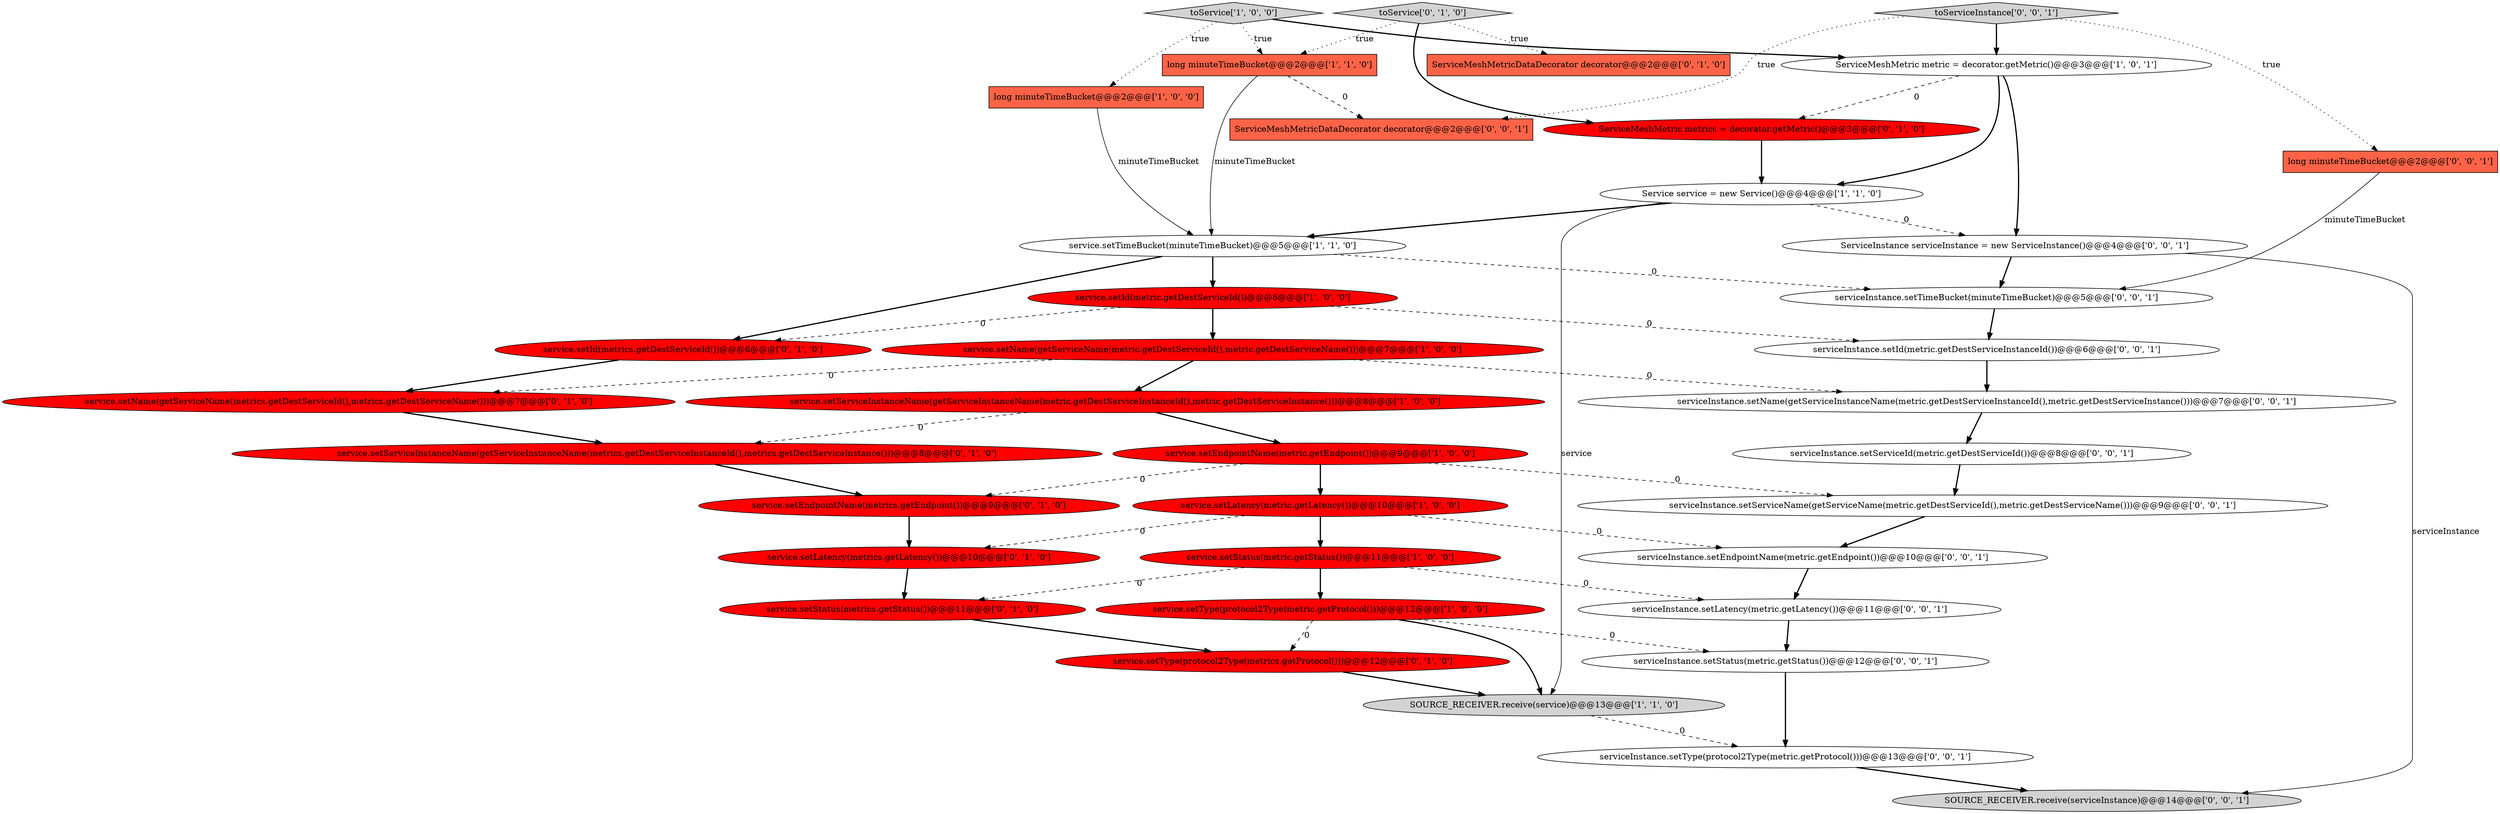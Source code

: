 digraph {
23 [style = filled, label = "service.setId(metrics.getDestServiceId())@@@6@@@['0', '1', '0']", fillcolor = red, shape = ellipse image = "AAA1AAABBB2BBB"];
27 [style = filled, label = "toServiceInstance['0', '0', '1']", fillcolor = lightgray, shape = diamond image = "AAA0AAABBB3BBB"];
31 [style = filled, label = "long minuteTimeBucket@@@2@@@['0', '0', '1']", fillcolor = tomato, shape = box image = "AAA0AAABBB3BBB"];
32 [style = filled, label = "serviceInstance.setId(metric.getDestServiceInstanceId())@@@6@@@['0', '0', '1']", fillcolor = white, shape = ellipse image = "AAA0AAABBB3BBB"];
25 [style = filled, label = "serviceInstance.setStatus(metric.getStatus())@@@12@@@['0', '0', '1']", fillcolor = white, shape = ellipse image = "AAA0AAABBB3BBB"];
34 [style = filled, label = "ServiceMeshMetricDataDecorator decorator@@@2@@@['0', '0', '1']", fillcolor = tomato, shape = box image = "AAA0AAABBB3BBB"];
30 [style = filled, label = "serviceInstance.setLatency(metric.getLatency())@@@11@@@['0', '0', '1']", fillcolor = white, shape = ellipse image = "AAA0AAABBB3BBB"];
12 [style = filled, label = "service.setId(metric.getDestServiceId())@@@6@@@['1', '0', '0']", fillcolor = red, shape = ellipse image = "AAA1AAABBB1BBB"];
1 [style = filled, label = "toService['1', '0', '0']", fillcolor = lightgray, shape = diamond image = "AAA0AAABBB1BBB"];
3 [style = filled, label = "long minuteTimeBucket@@@2@@@['1', '0', '0']", fillcolor = tomato, shape = box image = "AAA0AAABBB1BBB"];
16 [style = filled, label = "ServiceMeshMetricDataDecorator decorator@@@2@@@['0', '1', '0']", fillcolor = tomato, shape = box image = "AAA0AAABBB2BBB"];
2 [style = filled, label = "ServiceMeshMetric metric = decorator.getMetric()@@@3@@@['1', '0', '1']", fillcolor = white, shape = ellipse image = "AAA0AAABBB1BBB"];
8 [style = filled, label = "service.setStatus(metric.getStatus())@@@11@@@['1', '0', '0']", fillcolor = red, shape = ellipse image = "AAA1AAABBB1BBB"];
17 [style = filled, label = "ServiceMeshMetric metrics = decorator.getMetric()@@@3@@@['0', '1', '0']", fillcolor = red, shape = ellipse image = "AAA1AAABBB2BBB"];
35 [style = filled, label = "serviceInstance.setServiceId(metric.getDestServiceId())@@@8@@@['0', '0', '1']", fillcolor = white, shape = ellipse image = "AAA0AAABBB3BBB"];
5 [style = filled, label = "SOURCE_RECEIVER.receive(service)@@@13@@@['1', '1', '0']", fillcolor = lightgray, shape = ellipse image = "AAA0AAABBB1BBB"];
10 [style = filled, label = "long minuteTimeBucket@@@2@@@['1', '1', '0']", fillcolor = tomato, shape = box image = "AAA0AAABBB1BBB"];
26 [style = filled, label = "serviceInstance.setEndpointName(metric.getEndpoint())@@@10@@@['0', '0', '1']", fillcolor = white, shape = ellipse image = "AAA0AAABBB3BBB"];
36 [style = filled, label = "serviceInstance.setType(protocol2Type(metric.getProtocol()))@@@13@@@['0', '0', '1']", fillcolor = white, shape = ellipse image = "AAA0AAABBB3BBB"];
6 [style = filled, label = "service.setTimeBucket(minuteTimeBucket)@@@5@@@['1', '1', '0']", fillcolor = white, shape = ellipse image = "AAA0AAABBB1BBB"];
15 [style = filled, label = "service.setEndpointName(metrics.getEndpoint())@@@9@@@['0', '1', '0']", fillcolor = red, shape = ellipse image = "AAA1AAABBB2BBB"];
19 [style = filled, label = "service.setStatus(metrics.getStatus())@@@11@@@['0', '1', '0']", fillcolor = red, shape = ellipse image = "AAA1AAABBB2BBB"];
21 [style = filled, label = "service.setName(getServiceName(metrics.getDestServiceId(),metrics.getDestServiceName()))@@@7@@@['0', '1', '0']", fillcolor = red, shape = ellipse image = "AAA1AAABBB2BBB"];
24 [style = filled, label = "serviceInstance.setTimeBucket(minuteTimeBucket)@@@5@@@['0', '0', '1']", fillcolor = white, shape = ellipse image = "AAA0AAABBB3BBB"];
28 [style = filled, label = "serviceInstance.setServiceName(getServiceName(metric.getDestServiceId(),metric.getDestServiceName()))@@@9@@@['0', '0', '1']", fillcolor = white, shape = ellipse image = "AAA0AAABBB3BBB"];
29 [style = filled, label = "ServiceInstance serviceInstance = new ServiceInstance()@@@4@@@['0', '0', '1']", fillcolor = white, shape = ellipse image = "AAA0AAABBB3BBB"];
11 [style = filled, label = "service.setName(getServiceName(metric.getDestServiceId(),metric.getDestServiceName()))@@@7@@@['1', '0', '0']", fillcolor = red, shape = ellipse image = "AAA1AAABBB1BBB"];
4 [style = filled, label = "Service service = new Service()@@@4@@@['1', '1', '0']", fillcolor = white, shape = ellipse image = "AAA0AAABBB1BBB"];
9 [style = filled, label = "service.setEndpointName(metric.getEndpoint())@@@9@@@['1', '0', '0']", fillcolor = red, shape = ellipse image = "AAA1AAABBB1BBB"];
13 [style = filled, label = "service.setLatency(metric.getLatency())@@@10@@@['1', '0', '0']", fillcolor = red, shape = ellipse image = "AAA1AAABBB1BBB"];
37 [style = filled, label = "serviceInstance.setName(getServiceInstanceName(metric.getDestServiceInstanceId(),metric.getDestServiceInstance()))@@@7@@@['0', '0', '1']", fillcolor = white, shape = ellipse image = "AAA0AAABBB3BBB"];
14 [style = filled, label = "service.setServiceInstanceName(getServiceInstanceName(metrics.getDestServiceInstanceId(),metrics.getDestServiceInstance()))@@@8@@@['0', '1', '0']", fillcolor = red, shape = ellipse image = "AAA1AAABBB2BBB"];
33 [style = filled, label = "SOURCE_RECEIVER.receive(serviceInstance)@@@14@@@['0', '0', '1']", fillcolor = lightgray, shape = ellipse image = "AAA0AAABBB3BBB"];
7 [style = filled, label = "service.setServiceInstanceName(getServiceInstanceName(metric.getDestServiceInstanceId(),metric.getDestServiceInstance()))@@@8@@@['1', '0', '0']", fillcolor = red, shape = ellipse image = "AAA1AAABBB1BBB"];
20 [style = filled, label = "toService['0', '1', '0']", fillcolor = lightgray, shape = diamond image = "AAA0AAABBB2BBB"];
18 [style = filled, label = "service.setType(protocol2Type(metrics.getProtocol()))@@@12@@@['0', '1', '0']", fillcolor = red, shape = ellipse image = "AAA1AAABBB2BBB"];
22 [style = filled, label = "service.setLatency(metrics.getLatency())@@@10@@@['0', '1', '0']", fillcolor = red, shape = ellipse image = "AAA1AAABBB2BBB"];
0 [style = filled, label = "service.setType(protocol2Type(metric.getProtocol()))@@@12@@@['1', '0', '0']", fillcolor = red, shape = ellipse image = "AAA1AAABBB1BBB"];
8->19 [style = dashed, label="0"];
19->18 [style = bold, label=""];
20->17 [style = bold, label=""];
1->10 [style = dotted, label="true"];
32->37 [style = bold, label=""];
12->23 [style = dashed, label="0"];
22->19 [style = bold, label=""];
3->6 [style = solid, label="minuteTimeBucket"];
4->6 [style = bold, label=""];
27->34 [style = dotted, label="true"];
10->34 [style = dashed, label="0"];
6->23 [style = bold, label=""];
25->36 [style = bold, label=""];
7->14 [style = dashed, label="0"];
12->32 [style = dashed, label="0"];
10->6 [style = solid, label="minuteTimeBucket"];
24->32 [style = bold, label=""];
12->11 [style = bold, label=""];
9->28 [style = dashed, label="0"];
30->25 [style = bold, label=""];
28->26 [style = bold, label=""];
5->36 [style = dashed, label="0"];
36->33 [style = bold, label=""];
2->4 [style = bold, label=""];
2->17 [style = dashed, label="0"];
13->26 [style = dashed, label="0"];
15->22 [style = bold, label=""];
26->30 [style = bold, label=""];
1->3 [style = dotted, label="true"];
8->0 [style = bold, label=""];
7->9 [style = bold, label=""];
35->28 [style = bold, label=""];
31->24 [style = solid, label="minuteTimeBucket"];
0->25 [style = dashed, label="0"];
23->21 [style = bold, label=""];
9->15 [style = dashed, label="0"];
6->24 [style = dashed, label="0"];
27->31 [style = dotted, label="true"];
18->5 [style = bold, label=""];
29->33 [style = solid, label="serviceInstance"];
20->10 [style = dotted, label="true"];
4->5 [style = solid, label="service"];
9->13 [style = bold, label=""];
0->18 [style = dashed, label="0"];
11->37 [style = dashed, label="0"];
14->15 [style = bold, label=""];
1->2 [style = bold, label=""];
8->30 [style = dashed, label="0"];
37->35 [style = bold, label=""];
4->29 [style = dashed, label="0"];
13->8 [style = bold, label=""];
11->21 [style = dashed, label="0"];
2->29 [style = bold, label=""];
29->24 [style = bold, label=""];
13->22 [style = dashed, label="0"];
27->2 [style = bold, label=""];
17->4 [style = bold, label=""];
11->7 [style = bold, label=""];
20->16 [style = dotted, label="true"];
0->5 [style = bold, label=""];
21->14 [style = bold, label=""];
6->12 [style = bold, label=""];
}
